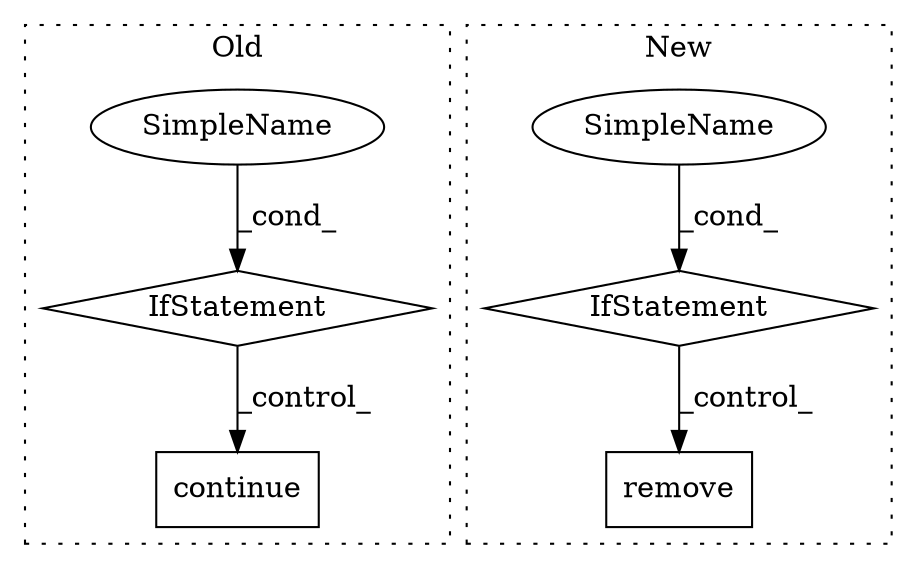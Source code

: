 digraph G {
subgraph cluster0 {
1 [label="continue" a="18" s="38069" l="9" shape="box"];
3 [label="IfStatement" a="25" s="37953,37967" l="4,2" shape="diamond"];
4 [label="SimpleName" a="42" s="" l="" shape="ellipse"];
label = "Old";
style="dotted";
}
subgraph cluster1 {
2 [label="remove" a="32" s="27763,27773" l="7,1" shape="box"];
5 [label="IfStatement" a="25" s="27552,27565" l="4,2" shape="diamond"];
6 [label="SimpleName" a="42" s="27556" l="9" shape="ellipse"];
label = "New";
style="dotted";
}
3 -> 1 [label="_control_"];
4 -> 3 [label="_cond_"];
5 -> 2 [label="_control_"];
6 -> 5 [label="_cond_"];
}